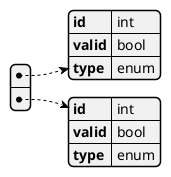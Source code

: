 @startjson res
[
            {"id": "int",
            "valid":"bool",
            "type": "enum"
            },
            {"id": "int",
            "valid":"bool",
            "type": "enum"
            }
        ]
@endjson